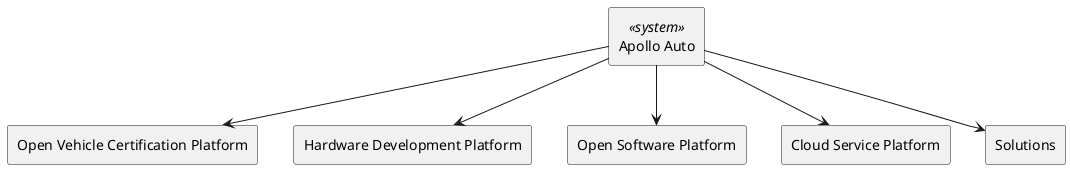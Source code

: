 @startuml
skinparam rectangle {
    roundCorner<<Concept>> 25
}
rectangle "Apollo Auto" <<system>> as AA
rectangle "Open Vehicle Certification Platform" as OVCP
rectangle "Hardware Development Platform" as HDP
rectangle "Open Software Platform" as OSP
rectangle "Cloud Service Platform" as CSP
rectangle "Solutions" as S

AA --> OVCP
AA --> HDP
AA --> OSP
AA --> CSP
AA --> S
@enduml

@startuml
skinparam rectangle {
    roundCorner<<Concept>> 25
}
rectangle "Apollo Auto" <<system>> as AA {
component "IPC" as IPC
component "AXU" as AXU
component "ASU" as ASU
component "V2X OBU" as V2X
rectangle "Cyber RT" <<subsystem>> as C

component "Sensors" as SENS
}

C --> V2X
C -> IPC
C --> AXU
ASU -d-> SENS
C --> ASU: PCIe

@enduml


@startuml
skinparam rectangle {
    roundCorner<<Concept>> 25
}
rectangle "Apollo Auto" <<system>> as AA
rectangle "Sensors" as OVCP
rectangle "Hardware Development Platform" as HDP
rectangle "Open Software Platform" as OSP
rectangle "Cloud Service Platform" as CSP
rectangle "Solutions" as S

AA --> OVCP
AA --> HDP
AA --> OSP
AA --> CSP
AA --> S
@enduml